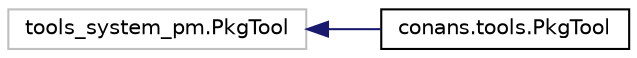 digraph "Graphical Class Hierarchy"
{
 // LATEX_PDF_SIZE
  edge [fontname="Helvetica",fontsize="10",labelfontname="Helvetica",labelfontsize="10"];
  node [fontname="Helvetica",fontsize="10",shape=record];
  rankdir="LR";
  Node2889 [label="tools_system_pm.PkgTool",height=0.2,width=0.4,color="grey75", fillcolor="white", style="filled",tooltip=" "];
  Node2889 -> Node0 [dir="back",color="midnightblue",fontsize="10",style="solid",fontname="Helvetica"];
  Node0 [label="conans.tools.PkgTool",height=0.2,width=0.4,color="black", fillcolor="white", style="filled",URL="$classconans_1_1tools_1_1PkgTool.html",tooltip=" "];
}
